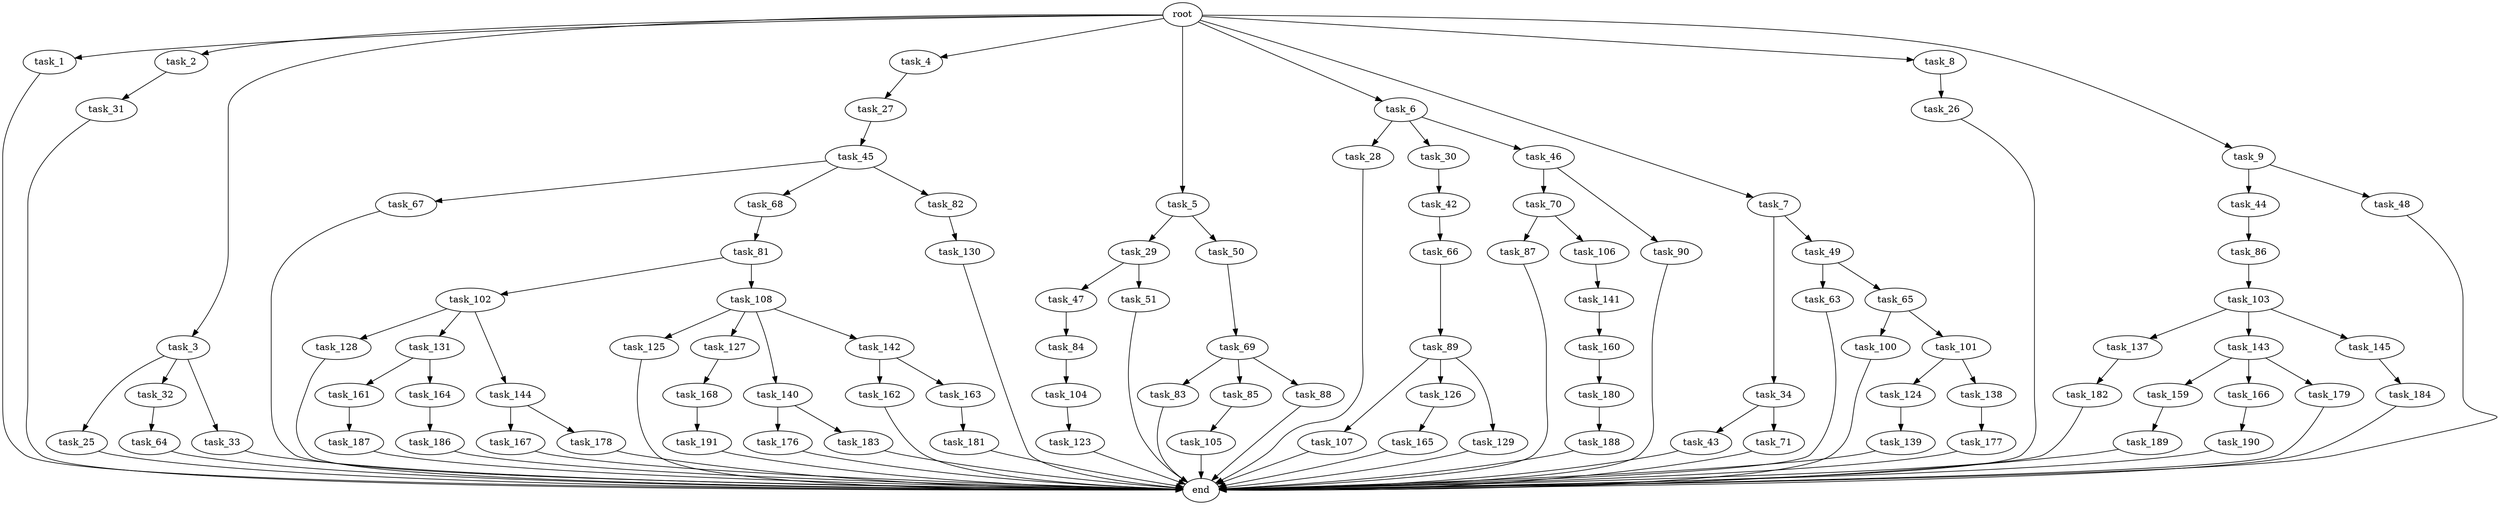 digraph G {
  root [size="0.000000"];
  task_1 [size="2.048000"];
  task_2 [size="2.048000"];
  task_3 [size="2.048000"];
  task_4 [size="2.048000"];
  task_5 [size="2.048000"];
  task_6 [size="2.048000"];
  task_7 [size="2.048000"];
  task_8 [size="2.048000"];
  task_9 [size="2.048000"];
  task_25 [size="154618822.656000"];
  task_26 [size="68719476.736000"];
  task_27 [size="1717986918.400000"];
  task_28 [size="68719476.736000"];
  task_29 [size="1099511627.776000"];
  task_30 [size="68719476.736000"];
  task_31 [size="68719476.736000"];
  task_32 [size="154618822.656000"];
  task_33 [size="154618822.656000"];
  task_34 [size="1717986918.400000"];
  task_42 [size="841813590.016000"];
  task_43 [size="68719476.736000"];
  task_44 [size="274877906.944000"];
  task_45 [size="68719476.736000"];
  task_46 [size="68719476.736000"];
  task_47 [size="1717986918.400000"];
  task_48 [size="274877906.944000"];
  task_49 [size="1717986918.400000"];
  task_50 [size="1099511627.776000"];
  task_51 [size="1717986918.400000"];
  task_63 [size="841813590.016000"];
  task_64 [size="1717986918.400000"];
  task_65 [size="841813590.016000"];
  task_66 [size="68719476.736000"];
  task_67 [size="1099511627.776000"];
  task_68 [size="1099511627.776000"];
  task_69 [size="1391569403.904000"];
  task_70 [size="841813590.016000"];
  task_71 [size="68719476.736000"];
  task_81 [size="1391569403.904000"];
  task_82 [size="1099511627.776000"];
  task_83 [size="1391569403.904000"];
  task_84 [size="274877906.944000"];
  task_85 [size="1391569403.904000"];
  task_86 [size="274877906.944000"];
  task_87 [size="1391569403.904000"];
  task_88 [size="1391569403.904000"];
  task_89 [size="1391569403.904000"];
  task_90 [size="841813590.016000"];
  task_100 [size="1717986918.400000"];
  task_101 [size="1717986918.400000"];
  task_102 [size="1391569403.904000"];
  task_103 [size="274877906.944000"];
  task_104 [size="429496729.600000"];
  task_105 [size="274877906.944000"];
  task_106 [size="1391569403.904000"];
  task_107 [size="841813590.016000"];
  task_108 [size="1391569403.904000"];
  task_123 [size="618475290.624000"];
  task_124 [size="1391569403.904000"];
  task_125 [size="1391569403.904000"];
  task_126 [size="841813590.016000"];
  task_127 [size="1391569403.904000"];
  task_128 [size="1717986918.400000"];
  task_129 [size="841813590.016000"];
  task_130 [size="1717986918.400000"];
  task_131 [size="1717986918.400000"];
  task_137 [size="429496729.600000"];
  task_138 [size="1391569403.904000"];
  task_139 [size="618475290.624000"];
  task_140 [size="1391569403.904000"];
  task_141 [size="1099511627.776000"];
  task_142 [size="1391569403.904000"];
  task_143 [size="429496729.600000"];
  task_144 [size="1717986918.400000"];
  task_145 [size="429496729.600000"];
  task_159 [size="1099511627.776000"];
  task_160 [size="618475290.624000"];
  task_161 [size="429496729.600000"];
  task_162 [size="1391569403.904000"];
  task_163 [size="1391569403.904000"];
  task_164 [size="429496729.600000"];
  task_165 [size="429496729.600000"];
  task_166 [size="1099511627.776000"];
  task_167 [size="1391569403.904000"];
  task_168 [size="154618822.656000"];
  task_176 [size="841813590.016000"];
  task_177 [size="1391569403.904000"];
  task_178 [size="1391569403.904000"];
  task_179 [size="1099511627.776000"];
  task_180 [size="68719476.736000"];
  task_181 [size="1717986918.400000"];
  task_182 [size="841813590.016000"];
  task_183 [size="841813590.016000"];
  task_184 [size="1717986918.400000"];
  task_186 [size="68719476.736000"];
  task_187 [size="429496729.600000"];
  task_188 [size="618475290.624000"];
  task_189 [size="841813590.016000"];
  task_190 [size="1391569403.904000"];
  task_191 [size="274877906.944000"];
  end [size="0.000000"];

  root -> task_1 [size="1.000000"];
  root -> task_2 [size="1.000000"];
  root -> task_3 [size="1.000000"];
  root -> task_4 [size="1.000000"];
  root -> task_5 [size="1.000000"];
  root -> task_6 [size="1.000000"];
  root -> task_7 [size="1.000000"];
  root -> task_8 [size="1.000000"];
  root -> task_9 [size="1.000000"];
  task_1 -> end [size="1.000000"];
  task_2 -> task_31 [size="33554432.000000"];
  task_3 -> task_25 [size="75497472.000000"];
  task_3 -> task_32 [size="75497472.000000"];
  task_3 -> task_33 [size="75497472.000000"];
  task_4 -> task_27 [size="838860800.000000"];
  task_5 -> task_29 [size="536870912.000000"];
  task_5 -> task_50 [size="536870912.000000"];
  task_6 -> task_28 [size="33554432.000000"];
  task_6 -> task_30 [size="33554432.000000"];
  task_6 -> task_46 [size="33554432.000000"];
  task_7 -> task_34 [size="838860800.000000"];
  task_7 -> task_49 [size="838860800.000000"];
  task_8 -> task_26 [size="33554432.000000"];
  task_9 -> task_44 [size="134217728.000000"];
  task_9 -> task_48 [size="134217728.000000"];
  task_25 -> end [size="1.000000"];
  task_26 -> end [size="1.000000"];
  task_27 -> task_45 [size="33554432.000000"];
  task_28 -> end [size="1.000000"];
  task_29 -> task_47 [size="838860800.000000"];
  task_29 -> task_51 [size="838860800.000000"];
  task_30 -> task_42 [size="411041792.000000"];
  task_31 -> end [size="1.000000"];
  task_32 -> task_64 [size="838860800.000000"];
  task_33 -> end [size="1.000000"];
  task_34 -> task_43 [size="33554432.000000"];
  task_34 -> task_71 [size="33554432.000000"];
  task_42 -> task_66 [size="33554432.000000"];
  task_43 -> end [size="1.000000"];
  task_44 -> task_86 [size="134217728.000000"];
  task_45 -> task_67 [size="536870912.000000"];
  task_45 -> task_68 [size="536870912.000000"];
  task_45 -> task_82 [size="536870912.000000"];
  task_46 -> task_70 [size="411041792.000000"];
  task_46 -> task_90 [size="411041792.000000"];
  task_47 -> task_84 [size="134217728.000000"];
  task_48 -> end [size="1.000000"];
  task_49 -> task_63 [size="411041792.000000"];
  task_49 -> task_65 [size="411041792.000000"];
  task_50 -> task_69 [size="679477248.000000"];
  task_51 -> end [size="1.000000"];
  task_63 -> end [size="1.000000"];
  task_64 -> end [size="1.000000"];
  task_65 -> task_100 [size="838860800.000000"];
  task_65 -> task_101 [size="838860800.000000"];
  task_66 -> task_89 [size="679477248.000000"];
  task_67 -> end [size="1.000000"];
  task_68 -> task_81 [size="679477248.000000"];
  task_69 -> task_83 [size="679477248.000000"];
  task_69 -> task_85 [size="679477248.000000"];
  task_69 -> task_88 [size="679477248.000000"];
  task_70 -> task_87 [size="679477248.000000"];
  task_70 -> task_106 [size="679477248.000000"];
  task_71 -> end [size="1.000000"];
  task_81 -> task_102 [size="679477248.000000"];
  task_81 -> task_108 [size="679477248.000000"];
  task_82 -> task_130 [size="838860800.000000"];
  task_83 -> end [size="1.000000"];
  task_84 -> task_104 [size="209715200.000000"];
  task_85 -> task_105 [size="134217728.000000"];
  task_86 -> task_103 [size="134217728.000000"];
  task_87 -> end [size="1.000000"];
  task_88 -> end [size="1.000000"];
  task_89 -> task_107 [size="411041792.000000"];
  task_89 -> task_126 [size="411041792.000000"];
  task_89 -> task_129 [size="411041792.000000"];
  task_90 -> end [size="1.000000"];
  task_100 -> end [size="1.000000"];
  task_101 -> task_124 [size="679477248.000000"];
  task_101 -> task_138 [size="679477248.000000"];
  task_102 -> task_128 [size="838860800.000000"];
  task_102 -> task_131 [size="838860800.000000"];
  task_102 -> task_144 [size="838860800.000000"];
  task_103 -> task_137 [size="209715200.000000"];
  task_103 -> task_143 [size="209715200.000000"];
  task_103 -> task_145 [size="209715200.000000"];
  task_104 -> task_123 [size="301989888.000000"];
  task_105 -> end [size="1.000000"];
  task_106 -> task_141 [size="536870912.000000"];
  task_107 -> end [size="1.000000"];
  task_108 -> task_125 [size="679477248.000000"];
  task_108 -> task_127 [size="679477248.000000"];
  task_108 -> task_140 [size="679477248.000000"];
  task_108 -> task_142 [size="679477248.000000"];
  task_123 -> end [size="1.000000"];
  task_124 -> task_139 [size="301989888.000000"];
  task_125 -> end [size="1.000000"];
  task_126 -> task_165 [size="209715200.000000"];
  task_127 -> task_168 [size="75497472.000000"];
  task_128 -> end [size="1.000000"];
  task_129 -> end [size="1.000000"];
  task_130 -> end [size="1.000000"];
  task_131 -> task_161 [size="209715200.000000"];
  task_131 -> task_164 [size="209715200.000000"];
  task_137 -> task_182 [size="411041792.000000"];
  task_138 -> task_177 [size="679477248.000000"];
  task_139 -> end [size="1.000000"];
  task_140 -> task_176 [size="411041792.000000"];
  task_140 -> task_183 [size="411041792.000000"];
  task_141 -> task_160 [size="301989888.000000"];
  task_142 -> task_162 [size="679477248.000000"];
  task_142 -> task_163 [size="679477248.000000"];
  task_143 -> task_159 [size="536870912.000000"];
  task_143 -> task_166 [size="536870912.000000"];
  task_143 -> task_179 [size="536870912.000000"];
  task_144 -> task_167 [size="679477248.000000"];
  task_144 -> task_178 [size="679477248.000000"];
  task_145 -> task_184 [size="838860800.000000"];
  task_159 -> task_189 [size="411041792.000000"];
  task_160 -> task_180 [size="33554432.000000"];
  task_161 -> task_187 [size="209715200.000000"];
  task_162 -> end [size="1.000000"];
  task_163 -> task_181 [size="838860800.000000"];
  task_164 -> task_186 [size="33554432.000000"];
  task_165 -> end [size="1.000000"];
  task_166 -> task_190 [size="679477248.000000"];
  task_167 -> end [size="1.000000"];
  task_168 -> task_191 [size="134217728.000000"];
  task_176 -> end [size="1.000000"];
  task_177 -> end [size="1.000000"];
  task_178 -> end [size="1.000000"];
  task_179 -> end [size="1.000000"];
  task_180 -> task_188 [size="301989888.000000"];
  task_181 -> end [size="1.000000"];
  task_182 -> end [size="1.000000"];
  task_183 -> end [size="1.000000"];
  task_184 -> end [size="1.000000"];
  task_186 -> end [size="1.000000"];
  task_187 -> end [size="1.000000"];
  task_188 -> end [size="1.000000"];
  task_189 -> end [size="1.000000"];
  task_190 -> end [size="1.000000"];
  task_191 -> end [size="1.000000"];
}
